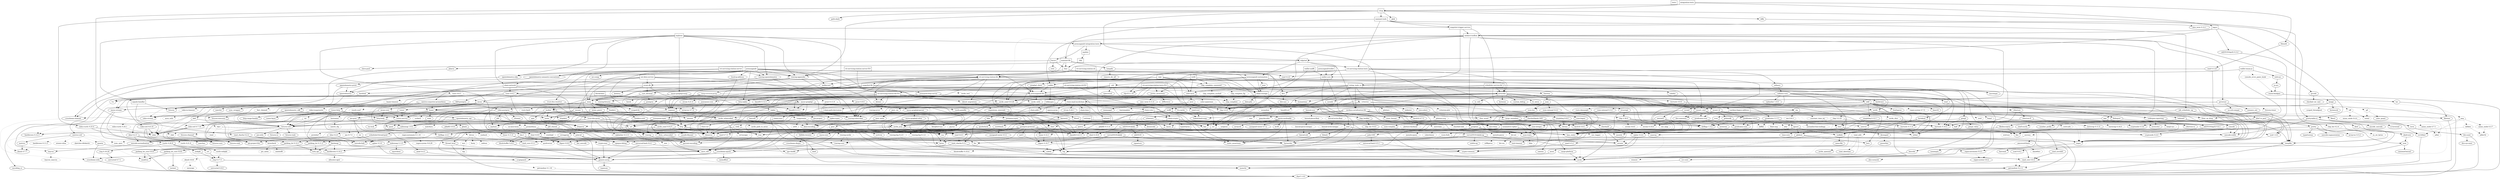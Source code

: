 digraph {
    0 [ label = "tests" shape = box]
    1 [ label = "catalyst-toolbox" shape = box]
    2 [ label = "chain-addr" shape = box]
    3 [ label = "chain-core" shape = box]
    4 [ label = "chain-ser" shape = box]
    5 [ label = "chain-crypto" shape = box]
    6 [ label = "typed-bytes" shape = box]
    7 [ label = "chain-impl-mockchain" shape = box]
    8 [ label = "cardano-legacy-address" shape = box]
    9 [ label = "chain-time" shape = box]
    10 [ label = "chain-vote" shape = box]
    11 [ label = "imhamt" shape = box]
    12 [ label = "sparse-array" shape = box]
    13 [ label = "chain-storage" shape = box]
    14 [ label = "jcli" shape = box]
    15 [ label = "jormungandr-lib" shape = box]
    16 [ label = "jormungandr-automation" shape = box]
    17 [ label = "jortestkit" shape = box]
    18 [ label = "jormungandr-integration-tests" shape = box]
    19 [ label = "hersir" shape = box]
    20 [ label = "thor" shape = box]
    21 [ label = "loki" shape = box]
    22 [ label = "mjolnir" shape = box]
    23 [ label = "snapshot-lib" shape = box]
    24 [ label = "symmetric-cipher" shape = box]
    25 [ label = "vit-servicing-station-lib" shape = box]
    26 [ label = "event-db" shape = box]
    27 [ label = "vit-servicing-station-tests" shape = box]
    28 [ label = "wallet" shape = box]
    29 [ label = "chain-path-derivation" shape = box]
    30 [ label = "hdkeygen" shape = box]
    31 [ label = "chain-network" shape = box]
    32 [ label = "jormungandrwallet" shape = box]
    33 [ label = "wallet-core" shape = box]
    34 [ label = "wallet-wasm-js" shape = box]
    35 [ label = "wallet-uniffi" shape = box]
    36 [ label = "jormungandr" shape = box]
    37 [ label = "explorer" shape = box]
    38 [ label = "settings" shape = box]
    39 [ label = "blockchain" shape = box]
    40 [ label = "vit-servicing-station-cli" shape = box]
    41 [ label = "vit-servicing-station-server" shape = box]
    42 [ label = "iapyx" shape = box]
    43 [ label = "valgrind" shape = box]
    44 [ label = "vitup" shape = box]
    45 [ label = "mainnet-lib" shape = box]
    46 [ label = "mainnet-tools" shape = box]
    47 [ label = "scheduler-service-lib" shape = box]
    48 [ label = "signals-handler" shape = box]
    49 [ label = "snapshot-trigger-service" shape = box]
    50 [ label = "voting_tools_rs" shape = box]
    51 [ label = "integration-tests" shape = box]
    52 [ label = "cat-data-service" shape = box]
    53 [ label = "audit" shape = box]
    54 [ label = "vit-servicing-station-cli-f10" shape = box]
    55 [ label = "vit-servicing-station-lib-f10" shape = box]
    56 [ label = "vit-servicing-station-server-f10" shape = box]
    57 [ label = "vit-servicing-station-tests-f10" shape = box]
    58 [ label = "sign" shape = box]
    59 [ label = "assert_fs" ]
    60 [ label = "bech32 0.8.1" ]
    61 [ label = "clap 4.4.8" ]
    62 [ label = "color-eyre" ]
    63 [ label = "csv" ]
    64 [ label = "fraction" ]
    65 [ label = "futures" ]
    66 [ label = "gag" ]
    67 [ label = "governor" ]
    68 [ label = "graphql_client" ]
    69 [ label = "hex" ]
    70 [ label = "image" ]
    71 [ label = "itertools 0.10.5" ]
    72 [ label = "once_cell" ]
    73 [ label = "qrcode" ]
    74 [ label = "quircs" ]
    75 [ label = "rand 0.8.5" ]
    76 [ label = "rand_chacha 0.3.1" ]
    77 [ label = "rayon" ]
    78 [ label = "regex" ]
    79 [ label = "reqwest" ]
    80 [ label = "rust_decimal" ]
    81 [ label = "serde" ]
    82 [ label = "serde_json" ]
    83 [ label = "serde_yaml 0.9.27" ]
    84 [ label = "sscanf" ]
    85 [ label = "thiserror" ]
    86 [ label = "time" ]
    87 [ label = "tokio" ]
    88 [ label = "tracing" ]
    89 [ label = "tracing-subscriber" ]
    90 [ label = "url" ]
    91 [ label = "cryptoxide 0.4.4" ]
    92 [ label = "proptest" ]
    93 [ label = "quickcheck" ]
    94 [ label = "curve25519-dalek-ng" ]
    95 [ label = "ed25519-bip32 0.4.1" ]
    96 [ label = "ed25519-dalek" ]
    97 [ label = "generic-array" ]
    98 [ label = "rand_core 0.6.4" ]
    99 [ label = "sha2 0.10.8" ]
    100 [ label = "lazy_static" ]
    101 [ label = "num-integer" ]
    102 [ label = "strum 0.24.1" ]
    103 [ label = "cbor_event" ]
    104 [ label = "base64 0.21.5" ]
    105 [ label = "const_format" ]
    106 [ label = "criterion" style = dashed]
    107 [ label = "data-pile" ]
    108 [ label = "sled" ]
    109 [ label = "tempfile" ]
    110 [ label = "base64 0.13.1" ]
    111 [ label = "bincode" ]
    112 [ label = "bytes" ]
    113 [ label = "clap_complete" ]
    114 [ label = "gtmpl" ]
    115 [ label = "rpassword" ]
    116 [ label = "serde_yaml 0.8.26" ]
    117 [ label = "http" ]
    118 [ label = "humantime" ]
    119 [ label = "parity-multiaddr" ]
    120 [ label = "serde_with" ]
    121 [ label = "assert_cmd" ]
    122 [ label = "bytesize" ]
    123 [ label = "custom_debug" ]
    124 [ label = "flate2" ]
    125 [ label = "fs_extra" ]
    126 [ label = "json" ]
    127 [ label = "keynesis" ]
    128 [ label = "log" ]
    129 [ label = "netstat2" ]
    130 [ label = "os_info" ]
    131 [ label = "poldercast" ]
    132 [ label = "predicates 2.1.5" ]
    133 [ label = "prost 0.9.0" ]
    134 [ label = "semver" ]
    135 [ label = "sysinfo" ]
    136 [ label = "tar" ]
    137 [ label = "tokio-stream" ]
    138 [ label = "tonic 0.6.2" ]
    139 [ label = "warp" ]
    140 [ label = "zip" ]
    141 [ label = "console" ]
    142 [ label = "dialoguer" ]
    143 [ label = "indicatif" ]
    144 [ label = "sha-1" ]
    145 [ label = "sha2 0.9.9" ]
    146 [ label = "bech32 0.7.3" ]
    147 [ label = "yaml-rust" ]
    148 [ label = "ctrlc" ]
    149 [ label = "slave-pool" ]
    150 [ label = "cocoon" ]
    151 [ label = "dirs" ]
    152 [ label = "serde_test" style = dashed]
    153 [ label = "zeroize" ]
    154 [ label = "diesel" ]
    155 [ label = "diesel_migrations" ]
    156 [ label = "dotenv" ]
    157 [ label = "http-zipkin" ]
    158 [ label = "notify" ]
    159 [ label = "r2d2" ]
    160 [ label = "simplelog 0.8.0" ]
    161 [ label = "tracing-futures" ]
    162 [ label = "bb8" ]
    163 [ label = "bb8-postgres" ]
    164 [ label = "chrono" ]
    165 [ label = "dotenvy" ]
    166 [ label = "tokio-postgres" ]
    167 [ label = "cfg-if 0.1.10" ]
    168 [ label = "dyn-clone" ]
    169 [ label = "fake" ]
    170 [ label = "hyper" ]
    171 [ label = "postgres" ]
    172 [ label = "pretty_assertions" ]
    173 [ label = "rand 0.7.3" ]
    174 [ label = "rand_core 0.5.1" ]
    175 [ label = "refinery" ]
    176 [ label = "hashlink" ]
    177 [ label = "http-body" ]
    178 [ label = "pin-project" ]
    179 [ label = "clear_on_drop" ]
    180 [ label = "console_error_panic_hook" style = dashed]
    181 [ label = "getrandom 0.2.11" ]
    182 [ label = "js-sys" ]
    183 [ label = "wasm-bindgen" ]
    184 [ label = "web-sys" ]
    185 [ label = "uniffi" ]
    186 [ label = "arc-swap" ]
    187 [ label = "jsonrpsee-core" ]
    188 [ label = "jsonrpsee-http-server" ]
    189 [ label = "linked-hash-map" ]
    190 [ label = "local-ip-address" ]
    191 [ label = "lru" ]
    192 [ label = "opentelemetry" ]
    193 [ label = "opentelemetry-otlp" ]
    194 [ label = "opentelemetry-semantic-conventions" ]
    195 [ label = "prometheus" style = dashed]
    196 [ label = "tokio-util 0.6.10" ]
    197 [ label = "tracing-appender" ]
    198 [ label = "tracing-opentelemetry" ]
    199 [ label = "trust-dns-resolver" ]
    200 [ label = "anyhow" ]
    201 [ label = "async-graphql" ]
    202 [ label = "async-graphql-warp" ]
    203 [ label = "futures-channel" ]
    204 [ label = "futures-util" ]
    205 [ label = "ed25519-bip32 0.3.2" ]
    206 [ label = "prettytable-rs" ]
    207 [ label = "warp-reverse-proxy" ]
    208 [ label = "diffy" ]
    209 [ label = "glob" ]
    210 [ label = "path-slash" ]
    211 [ label = "rustls 0.20.9" ]
    212 [ label = "rustls-pemfile" ]
    213 [ label = "tempdir" ]
    214 [ label = "tokio-rustls 0.23.4" ]
    215 [ label = "uuid 0.8.2" ]
    216 [ label = "walkdir" ]
    217 [ label = "cardano-serialization-lib" ]
    218 [ label = "pharos" ]
    219 [ label = "job_scheduler_ng" ]
    220 [ label = "num-traits" ]
    221 [ label = "uuid 1.6.0" ]
    222 [ label = "bytekind" ]
    223 [ label = "cddl" ]
    224 [ label = "ciborium" ]
    225 [ label = "dashmap" ]
    226 [ label = "microtype" ]
    227 [ label = "nonempty" ]
    228 [ label = "validity" ]
    229 [ label = "cfg-if 1.0.0" ]
    230 [ label = "libmath" ]
    231 [ label = "rand_chacha 0.2.2" ]
    232 [ label = "axum" ]
    233 [ label = "metrics" ]
    234 [ label = "metrics-exporter-prometheus" ]
    235 [ label = "tower-http" ]
    236 [ label = "clap_complete_command" ]
    237 [ label = "base64 0.12.3" ]
    238 [ label = "structopt" ]
    239 [ label = "itertools 0.9.0" ]
    240 [ label = "strum 0.21.0" ]
    241 [ label = "anstyle" ]
    242 [ label = "doc-comment" ]
    243 [ label = "globwalk" ]
    244 [ label = "predicates 3.0.4" ]
    245 [ label = "predicates-core" ]
    246 [ label = "predicates-tree" ]
    247 [ label = "clap_builder" ]
    248 [ label = "backtrace" ]
    249 [ label = "color-spantrace" style = dashed]
    250 [ label = "eyre" ]
    251 [ label = "indenter" ]
    252 [ label = "owo-colors" ]
    253 [ label = "tracing-error" style = dashed]
    254 [ label = "csv-core" ]
    255 [ label = "itoa" ]
    256 [ label = "ryu" ]
    257 [ label = "num" ]
    258 [ label = "futures-core" ]
    259 [ label = "futures-executor" ]
    260 [ label = "futures-io" ]
    261 [ label = "futures-sink" ]
    262 [ label = "futures-task" ]
    263 [ label = "filedescriptor" ]
    264 [ label = "futures-timer" style = dashed]
    265 [ label = "no-std-compat" ]
    266 [ label = "nonzero_ext" ]
    267 [ label = "parking_lot 0.12.1" ]
    268 [ label = "smallvec" ]
    269 [ label = "bytemuck" ]
    270 [ label = "byteorder" ]
    271 [ label = "color_quant" ]
    272 [ label = "gif" style = dashed]
    273 [ label = "jpeg-decoder" style = dashed]
    274 [ label = "num-iter" ]
    275 [ label = "num-rational 0.3.2" ]
    276 [ label = "png" style = dashed]
    277 [ label = "scoped_threadpool" style = dashed]
    278 [ label = "tiff" style = dashed]
    279 [ label = "either" ]
    280 [ label = "checked_int_cast" ]
    281 [ label = "ppv-lite86" ]
    282 [ label = "rayon-core" ]
    283 [ label = "aho-corasick" ]
    284 [ label = "memchr" ]
    285 [ label = "regex-automata 0.4.3" ]
    286 [ label = "regex-syntax 0.8.2" ]
    287 [ label = "serde_urlencoded" ]
    288 [ label = "tower-service" ]
    289 [ label = "arrayvec 0.7.4" ]
    290 [ label = "borsh" style = dashed]
    291 [ label = "rkyv" style = dashed]
    292 [ label = "indexmap 2.1.0" ]
    293 [ label = "unsafe-libyaml" ]
    294 [ label = "deranged" ]
    295 [ label = "powerfmt" ]
    296 [ label = "time-core" ]
    297 [ label = "mio" style = dashed]
    298 [ label = "num_cpus" style = dashed]
    299 [ label = "pin-project-lite" ]
    300 [ label = "tracing-core" ]
    301 [ label = "matchers" style = dashed]
    302 [ label = "nu-ansi-term" style = dashed]
    303 [ label = "sharded-slab" style = dashed]
    304 [ label = "thread_local" ]
    305 [ label = "tracing-log 0.2.0" style = dashed]
    306 [ label = "tracing-serde" style = dashed]
    307 [ label = "form_urlencoded" ]
    308 [ label = "idna 0.4.0" ]
    309 [ label = "percent-encoding" ]
    310 [ label = "bit-set" style = dashed]
    311 [ label = "bit-vec" style = dashed]
    312 [ label = "bitflags 2.4.1" ]
    313 [ label = "rand_xorshift" ]
    314 [ label = "rusty-fork" style = dashed]
    315 [ label = "unarray" ]
    316 [ label = "env_logger" style = dashed]
    317 [ label = "digest 0.9.0" ]
    318 [ label = "subtle-ng" ]
    319 [ label = "curve25519-dalek" ]
    320 [ label = "ed25519" ]
    321 [ label = "typenum" ]
    322 [ label = "digest 0.10.7" ]
    323 [ label = "atty" style = dashed]
    324 [ label = "cast" style = dashed]
    325 [ label = "clap 2.34.0" ]
    326 [ label = "criterion-plot" style = dashed]
    327 [ label = "oorandom" style = dashed]
    328 [ label = "plotters" style = dashed]
    329 [ label = "serde_cbor" style = dashed]
    330 [ label = "tinytemplate" style = dashed]
    331 [ label = "memmap2" ]
    332 [ label = "crc32fast" ]
    333 [ label = "crossbeam-epoch" ]
    334 [ label = "crossbeam-utils" ]
    335 [ label = "fxhash" ]
    336 [ label = "libc" ]
    337 [ label = "parking_lot 0.11.2" ]
    338 [ label = "fastrand" ]
    339 [ label = "gtmpl_value" ]
    340 [ label = "indexmap 1.9.3" ]
    341 [ label = "fnv" ]
    342 [ label = "arrayref" ]
    343 [ label = "bs58" ]
    344 [ label = "data-encoding" ]
    345 [ label = "multihash" ]
    346 [ label = "static_assertions" ]
    347 [ label = "unsigned-varint 0.7.2" ]
    348 [ label = "bstr" ]
    349 [ label = "wait-timeout" ]
    350 [ label = "miniz_oxide 0.7.1" style = dashed]
    351 [ label = "cryptoxide 0.3.6" ]
    352 [ label = "bitflags 1.3.2" ]
    353 [ label = "difflib" style = dashed]
    354 [ label = "float-cmp" style = dashed]
    355 [ label = "normalize-line-endings" style = dashed]
    356 [ label = "filetime" ]
    357 [ label = "tokio-util 0.7.10" ]
    358 [ label = "async-stream" ]
    359 [ label = "h2" style = dashed]
    360 [ label = "hyper-timeout" style = dashed]
    361 [ label = "tower" ]
    362 [ label = "tower-layer" ]
    363 [ label = "headers" ]
    364 [ label = "mime" ]
    365 [ label = "mime_guess" ]
    366 [ label = "multer" ]
    367 [ label = "scoped-tls" ]
    368 [ label = "tokio-rustls 0.24.1" style = dashed]
    369 [ label = "tokio-tungstenite" style = dashed]
    370 [ label = "aes 0.8.3" style = dashed]
    371 [ label = "bzip2" style = dashed]
    372 [ label = "constant_time_eq" style = dashed]
    373 [ label = "hmac 0.12.1" ]
    374 [ label = "pbkdf2 0.11.0" style = dashed]
    375 [ label = "sha1" ]
    376 [ label = "zstd" style = dashed]
    377 [ label = "unicode-width" ]
    378 [ label = "shell-words" ]
    379 [ label = "number_prefix" ]
    380 [ label = "block-buffer 0.9.0" ]
    381 [ label = "opaque-debug" ]
    382 [ label = "crossbeam-channel" ]
    383 [ label = "aes-gcm" ]
    384 [ label = "chacha20poly1305" ]
    385 [ label = "hmac 0.11.0" ]
    386 [ label = "pbkdf2 0.9.0" ]
    387 [ label = "dirs-sys" ]
    388 [ label = "libsqlite3-sys" style = dashed]
    389 [ label = "pq-sys" style = dashed]
    390 [ label = "migrations_internals" ]
    391 [ label = "zipkin" ]
    392 [ label = "scheduled-thread-pool" ]
    393 [ label = "termcolor" ]
    394 [ label = "fallible-iterator" ]
    395 [ label = "phf" ]
    396 [ label = "postgres-protocol" ]
    397 [ label = "postgres-types" ]
    398 [ label = "whoami" ]
    399 [ label = "deunicode" ]
    400 [ label = "url-escape" style = dashed]
    401 [ label = "httparse" ]
    402 [ label = "httpdate" ]
    403 [ label = "socket2" style = dashed]
    404 [ label = "want" ]
    405 [ label = "ansi_term 0.11.0" ]
    406 [ label = "difference" ]
    407 [ label = "getrandom 0.1.16" style = dashed]
    408 [ label = "refinery-core" ]
    409 [ label = "hashbrown 0.14.2" ]
    410 [ label = "camino" ]
    411 [ label = "cargo_metadata" ]
    412 [ label = "beef" ]
    413 [ label = "jsonrpsee-types" ]
    414 [ label = "rustc-hash" style = dashed]
    415 [ label = "globset" ]
    416 [ label = "unicase" ]
    417 [ label = "hashbrown 0.12.3" ]
    418 [ label = "opentelemetry_api" ]
    419 [ label = "opentelemetry_sdk" ]
    420 [ label = "opentelemetry-proto" ]
    421 [ label = "prost 0.11.9" style = dashed]
    422 [ label = "tonic 0.8.3" style = dashed]
    423 [ label = "protobuf" style = dashed]
    424 [ label = "slab" style = dashed]
    425 [ label = "tracing-log 0.1.4" style = dashed]
    426 [ label = "lru-cache" ]
    427 [ label = "resolv-conf" style = dashed]
    428 [ label = "trust-dns-proto" ]
    429 [ label = "async-graphql-parser" ]
    430 [ label = "async-graphql-value" ]
    431 [ label = "fast_chemail" style = dashed]
    432 [ label = "pin-utils" ]
    433 [ label = "encode_unicode" ]
    434 [ label = "is-terminal" ]
    435 [ label = "term" ]
    436 [ label = "ansi_term 0.12.1" ]
    437 [ label = "ring 0.16.20" ]
    438 [ label = "sct" ]
    439 [ label = "webpki" ]
    440 [ label = "rand 0.4.6" ]
    441 [ label = "remove_dir_all" ]
    442 [ label = "same-file" ]
    443 [ label = "num-bigint" ]
    444 [ label = "schemars" ]
    445 [ label = "cron" ]
    446 [ label = "libm" style = dashed]
    447 [ label = "abnf_to_pest" ]
    448 [ label = "base16" ]
    449 [ label = "base64-url" style = dashed]
    450 [ label = "clap 3.2.25" style = dashed]
    451 [ label = "codespan-reporting" ]
    452 [ label = "hexf-parse" ]
    453 [ label = "itertools 0.11.0" ]
    454 [ label = "lexical-core" ]
    455 [ label = "pest_meta" ]
    456 [ label = "pest_vm" ]
    457 [ label = "regex-syntax 0.7.5" style = dashed]
    458 [ label = "simplelog 0.12.1" ]
    459 [ label = "uriparse" style = dashed]
    460 [ label = "ciborium-io" ]
    461 [ label = "ciborium-ll" ]
    462 [ label = "lock_api" ]
    463 [ label = "parking_lot_core 0.9.9" ]
    464 [ label = "secrecy" style = dashed]
    465 [ label = "rand 0.3.23" ]
    466 [ label = "axum-core" ]
    467 [ label = "matchit" ]
    468 [ label = "serde_path_to_error" style = dashed]
    469 [ label = "sync_wrapper" ]
    470 [ label = "ahash 0.7.7" ]
    471 [ label = "ipnet" ]
    472 [ label = "metrics-util" ]
    473 [ label = "quanta" ]
    474 [ label = "http-range-header" ]
    475 [ label = "clap_complete_fig" style = dashed]
    476 [ label = "clap_complete_nushell" style = dashed]
    477 [ label = "ignore" ]
    478 [ label = "termtree" ]
    479 [ label = "anstream" style = dashed]
    480 [ label = "clap_lex 0.6.0" ]
    481 [ label = "strsim 0.10.0" style = dashed]
    482 [ label = "rustc-demangle" ]
    483 [ label = "num-complex" ]
    484 [ label = "num-rational 0.4.2" ]
    485 [ label = "weezl" style = dashed]
    486 [ label = "deflate" style = dashed]
    487 [ label = "miniz_oxide 0.3.7" style = dashed]
    488 [ label = "miniz_oxide 0.4.4" style = dashed]
    489 [ label = "crossbeam-deque" ]
    490 [ label = "bitvec" style = dashed]
    491 [ label = "bytecheck" style = dashed]
    492 [ label = "ptr_meta" style = dashed]
    493 [ label = "rend" style = dashed]
    494 [ label = "seahash" style = dashed]
    495 [ label = "tinyvec" ]
    496 [ label = "equivalent" ]
    497 [ label = "regex-automata 0.1.10" style = dashed]
    498 [ label = "overload" style = dashed]
    499 [ label = "unicode-bidi" ]
    500 [ label = "unicode-normalization" ]
    501 [ label = "quick-error" style = dashed]
    502 [ label = "subtle" ]
    503 [ label = "signature" ]
    504 [ label = "block-buffer 0.10.4" style = dashed]
    505 [ label = "crypto-common" ]
    506 [ label = "strsim 0.8.0" style = dashed]
    507 [ label = "textwrap 0.11.0" ]
    508 [ label = "vec_map" style = dashed]
    509 [ label = "plotters-backend" style = dashed]
    510 [ label = "plotters-svg" style = dashed]
    511 [ label = "half" ]
    512 [ label = "memoffset" ]
    513 [ label = "scopeguard" ]
    514 [ label = "instant" ]
    515 [ label = "parking_lot_core 0.8.6" ]
    516 [ label = "unsigned-varint 0.5.1" ]
    517 [ label = "adler" style = dashed]
    518 [ label = "tokio-io-timeout" style = dashed]
    519 [ label = "headers-core" ]
    520 [ label = "encoding_rs" ]
    521 [ label = "spin" ]
    522 [ label = "rustls 0.21.9" style = dashed]
    523 [ label = "tungstenite" style = dashed]
    524 [ label = "cipher 0.4.4" ]
    525 [ label = "bzip2-sys" style = dashed]
    526 [ label = "password-hash" style = dashed]
    527 [ label = "zstd-safe" style = dashed]
    528 [ label = "aead 0.4.3" ]
    529 [ label = "aes 0.7.5" style = dashed]
    530 [ label = "cipher 0.3.0" ]
    531 [ label = "ctr" ]
    532 [ label = "ghash" ]
    533 [ label = "aead 0.5.2" ]
    534 [ label = "chacha20" ]
    535 [ label = "poly1305" ]
    536 [ label = "crypto-mac" ]
    537 [ label = "lazycell" ]
    538 [ label = "zipkin-types" ]
    539 [ label = "phf_shared" ]
    540 [ label = "md-5" ]
    541 [ label = "stringprep" ]
    542 [ label = "try-lock" ]
    543 [ label = "siphasher 1.0.0" ]
    544 [ label = "toml" ]
    545 [ label = "ahash 0.8.6" style = dashed]
    546 [ label = "allocator-api2" style = dashed]
    547 [ label = "cargo-platform" ]
    548 [ label = "hostname" style = dashed]
    549 [ label = "idna 0.2.3" ]
    550 [ label = "pest" ]
    551 [ label = "ascii_utils" style = dashed]
    552 [ label = "dirs-next" ]
    553 [ label = "untrusted 0.7.1" ]
    554 [ label = "ring 0.17.5" ]
    555 [ label = "untrusted 0.9.0" ]
    556 [ label = "nom" ]
    557 [ label = "abnf" ]
    558 [ label = "pretty" ]
    559 [ label = "clap_lex 0.2.4" style = dashed]
    560 [ label = "textwrap 0.16.0" style = dashed]
    561 [ label = "lexical-parse-float" style = dashed]
    562 [ label = "lexical-parse-integer" style = dashed]
    563 [ label = "lexical-util" ]
    564 [ label = "lexical-write-float" style = dashed]
    565 [ label = "lexical-write-integer" style = dashed]
    566 [ label = "atomic-shim" style = dashed]
    567 [ label = "hashbrown 0.11.2" style = dashed]
    568 [ label = "sketches-ddsketch" style = dashed]
    569 [ label = "anstyle-parse" style = dashed]
    570 [ label = "anstyle-query" style = dashed]
    571 [ label = "colorchoice" style = dashed]
    572 [ label = "utf8parse" style = dashed]
    573 [ label = "adler32" style = dashed]
    574 [ label = "funty" style = dashed]
    575 [ label = "radium" style = dashed]
    576 [ label = "tap" style = dashed]
    577 [ label = "wyz" style = dashed]
    578 [ label = "simdutf8" style = dashed]
    579 [ label = "tinyvec_macros" style = dashed]
    580 [ label = "regex-syntax 0.6.29" style = dashed]
    581 [ label = "rustls-webpki" style = dashed]
    582 [ label = "utf-8" style = dashed]
    583 [ label = "inout" ]
    584 [ label = "base64ct" style = dashed]
    585 [ label = "zstd-sys" style = dashed]
    586 [ label = "polyval" ]
    587 [ label = "universal-hash 0.5.1" ]
    588 [ label = "siphasher 0.3.11" ]
    589 [ label = "finl_unicode" ]
    590 [ label = "serde_spanned" ]
    591 [ label = "toml_datetime" ]
    592 [ label = "toml_edit" style = dashed]
    593 [ label = "zerocopy" style = dashed]
    594 [ label = "match_cfg" style = dashed]
    595 [ label = "matches" ]
    596 [ label = "ucd-trie" ]
    597 [ label = "dirs-sys-next" ]
    598 [ label = "minimal-lexical" ]
    599 [ label = "abnf-core" ]
    600 [ label = "arrayvec 0.5.2" ]
    601 [ label = "typed-arena" ]
    602 [ label = "unicode-segmentation" ]
    603 [ label = "os_str_bytes" style = dashed]
    604 [ label = "universal-hash 0.4.1" ]
    605 [ label = "winnow" style = dashed]
    1 -> 62 [ ]
    1 -> 66 [ ]
    1 -> 67 [ ]
    1 -> 18 [ ]
    1 -> 73 [ ]
    1 -> 74 [ ]
    1 -> 84 [ ]
    1 -> 24 [ ]
    1 -> 25 [ style = dotted]
    1 -> 28 [ ]
    2 -> 3 [ ]
    2 -> 5 [ ]
    3 -> 4 [ ]
    4 -> 85 [ ]
    5 -> 60 [ ]
    5 -> 94 [ ]
    5 -> 95 [ ]
    5 -> 96 [ ]
    5 -> 69 [ ]
    5 -> 92 [ style = dotted]
    5 -> 93 [ style = dotted]
    5 -> 77 [ ]
    5 -> 99 [ ]
    5 -> 6 [ ]
    7 -> 8 [ ]
    7 -> 2 [ ]
    7 -> 9 [ ]
    7 -> 10 [ ]
    7 -> 11 [ ]
    7 -> 12 [ ]
    7 -> 102 [ ]
    8 -> 103 [ ]
    8 -> 95 [ ]
    9 -> 3 [ ]
    9 -> 92 [ style = dotted]
    9 -> 93 [ style = dotted]
    10 -> 104 [ ]
    10 -> 3 [ ]
    10 -> 5 [ ]
    10 -> 105 [ ]
    10 -> 101 [ ]
    10 -> 88 [ ]
    11 -> 92 [ style = dotted]
    11 -> 85 [ ]
    13 -> 106 [ style = dotted]
    13 -> 107 [ ]
    13 -> 98 [ style = dotted]
    13 -> 108 [ ]
    13 -> 109 [ style = dotted]
    13 -> 85 [ ]
    14 -> 111 [ ]
    14 -> 113 [ ]
    14 -> 114 [ ]
    14 -> 15 [ ]
    14 -> 79 [ ]
    14 -> 115 [ ]
    14 -> 116 [ ]
    15 -> 7 [ ]
    15 -> 117 [ ]
    15 -> 118 [ ]
    15 -> 119 [ ]
    15 -> 120 [ ]
    16 -> 121 [ ]
    16 -> 13 [ ]
    16 -> 68 [ ]
    16 -> 14 [ ]
    16 -> 17 [ ]
    16 -> 126 [ ]
    16 -> 129 [ ]
    16 -> 131 [ ]
    16 -> 138 [ ]
    16 -> 89 [ ]
    17 -> 59 [ ]
    17 -> 110 [ ]
    17 -> 60 [ ]
    17 -> 122 [ ]
    17 -> 63 [ ]
    17 -> 123 [ ]
    17 -> 142 [ ]
    17 -> 125 [ ]
    17 -> 69 [ ]
    17 -> 118 [ ]
    17 -> 143 [ ]
    17 -> 130 [ ]
    17 -> 132 [ ]
    17 -> 79 [ ]
    17 -> 134 [ ]
    17 -> 116 [ ]
    17 -> 144 [ ]
    17 -> 145 [ ]
    17 -> 135 [ ]
    17 -> 136 [ ]
    17 -> 139 [ ]
    17 -> 140 [ ]
    18 -> 146 [ ]
    18 -> 19 [ ]
    18 -> 22 [ ]
    19 -> 148 [ ]
    19 -> 149 [ ]
    19 -> 20 [ ]
    20 -> 150 [ ]
    20 -> 151 [ ]
    20 -> 16 [ ]
    21 -> 20 [ ]
    22 -> 21 [ ]
    23 -> 64 [ ]
    23 -> 15 [ ]
    23 -> 79 [ ]
    23 -> 80 [ ]
    23 -> 152 [ style = dotted]
    23 -> 83 [ ]
    24 -> 91 [ ]
    24 -> 75 [ ]
    24 -> 85 [ ]
    24 -> 153 [ ]
    25 -> 61 [ ]
    25 -> 155 [ ]
    25 -> 156 [ ]
    25 -> 26 [ ]
    25 -> 157 [ ]
    25 -> 71 [ ]
    25 -> 158 [ ]
    25 -> 160 [ ]
    25 -> 23 [ ]
    25 -> 161 [ ]
    25 -> 89 [ ]
    25 -> 139 [ ]
    26 -> 163 [ ]
    26 -> 165 [ ]
    26 -> 80 [ ]
    26 -> 85 [ ]
    27 -> 121 [ ]
    27 -> 167 [ ]
    27 -> 168 [ ]
    27 -> 169 [ ]
    27 -> 17 [ ]
    27 -> 172 [ ]
    27 -> 175 [ ]
    27 -> 25 [ ]
    28 -> 176 [ ]
    28 -> 30 [ ]
    28 -> 71 [ ]
    28 -> 15 [ ]
    29 -> 85 [ ]
    30 -> 8 [ ]
    30 -> 2 [ ]
    30 -> 29 [ ]
    31 -> 5 [ ]
    31 -> 65 [ ]
    31 -> 85 [ ]
    31 -> 138 [ ]
    32 -> 33 [ ]
    33 -> 146 [ ]
    33 -> 24 [ ]
    33 -> 28 [ ]
    34 -> 179 [ ]
    34 -> 180 [ style = dotted]
    34 -> 33 [ ]
    34 -> 184 [ ]
    35 -> 185 [ ]
    35 -> 33 [ ]
    36 -> 186 [ ]
    36 -> 31 [ ]
    36 -> 13 [ ]
    36 -> 61 [ ]
    36 -> 157 [ ]
    36 -> 15 [ ]
    36 -> 188 [ ]
    36 -> 190 [ ]
    36 -> 193 [ ]
    36 -> 194 [ ]
    36 -> 131 [ ]
    36 -> 195 [ style = dotted]
    36 -> 79 [ ]
    36 -> 116 [ ]
    36 -> 197 [ ]
    36 -> 198 [ ]
    36 -> 199 [ ]
    36 -> 139 [ ]
    37 -> 200 [ ]
    37 -> 202 [ ]
    37 -> 31 [ ]
    37 -> 157 [ ]
    37 -> 18 [ ]
    37 -> 193 [ ]
    37 -> 194 [ ]
    37 -> 197 [ ]
    37 -> 198 [ ]
    38 -> 108 [ ]
    38 -> 85 [ ]
    39 -> 7 [ ]
    39 -> 191 [ ]
    40 -> 63 [ ]
    40 -> 25 [ ]
    41 -> 193 [ ]
    41 -> 194 [ ]
    41 -> 197 [ ]
    41 -> 198 [ ]
    41 -> 25 [ ]
    42 -> 1 [ ]
    42 -> 205 [ ]
    42 -> 206 [ ]
    42 -> 43 [ ]
    43 -> 16 [ ]
    43 -> 27 [ ]
    43 -> 33 [ ]
    43 -> 207 [ ]
    44 -> 208 [ ]
    44 -> 209 [ ]
    44 -> 46 [ ]
    44 -> 210 [ ]
    44 -> 214 [ ]
    44 -> 197 [ ]
    44 -> 215 [ ]
    44 -> 43 [ ]
    45 -> 217 [ ]
    45 -> 218 [ ]
    45 -> 23 [ ]
    45 -> 213 [ ]
    45 -> 20 [ ]
    46 -> 219 [ ]
    46 -> 45 [ ]
    46 -> 206 [ ]
    46 -> 49 [ ]
    46 -> 27 [ ]
    47 -> 164 [ ]
    47 -> 61 [ ]
    47 -> 65 [ ]
    47 -> 17 [ ]
    47 -> 221 [ ]
    48 -> 65 [ ]
    48 -> 87 [ ]
    49 -> 1 [ ]
    49 -> 47 [ ]
    49 -> 48 [ ]
    49 -> 50 [ ]
    50 -> 222 [ ]
    50 -> 217 [ ]
    50 -> 223 [ ]
    50 -> 61 [ ]
    50 -> 62 [ ]
    50 -> 225 [ ]
    50 -> 151 [ ]
    50 -> 226 [ ]
    50 -> 227 [ ]
    50 -> 92 [ ]
    50 -> 77 [ ]
    50 -> 80 [ ]
    50 -> 228 [ ]
    51 -> 42 [ ]
    51 -> 230 [ ]
    51 -> 231 [ ]
    51 -> 44 [ ]
    52 -> 232 [ ]
    52 -> 61 [ ]
    52 -> 26 [ ]
    52 -> 234 [ ]
    52 -> 120 [ ]
    52 -> 235 [ ]
    52 -> 89 [ ]
    53 -> 13 [ ]
    53 -> 236 [ ]
    53 -> 62 [ ]
    53 -> 116 [ ]
    53 -> 28 [ ]
    54 -> 63 [ ]
    54 -> 173 [ ]
    54 -> 109 [ ]
    54 -> 55 [ ]
    55 -> 237 [ ]
    55 -> 155 [ ]
    55 -> 156 [ ]
    55 -> 157 [ ]
    55 -> 239 [ ]
    55 -> 158 [ ]
    55 -> 160 [ ]
    55 -> 238 [ ]
    55 -> 240 [ ]
    55 -> 161 [ ]
    55 -> 89 [ ]
    55 -> 139 [ ]
    56 -> 197 [ ]
    56 -> 55 [ ]
    57 -> 121 [ ]
    57 -> 167 [ ]
    57 -> 7 [ ]
    57 -> 168 [ ]
    57 -> 169 [ ]
    57 -> 17 [ ]
    57 -> 172 [ ]
    57 -> 55 [ ]
    58 -> 13 [ ]
    58 -> 236 [ ]
    58 -> 62 [ ]
    58 -> 15 [ ]
    58 -> 79 [ ]
    58 -> 116 [ ]
    59 -> 242 [ ]
    59 -> 243 [ ]
    59 -> 244 [ ]
    59 -> 246 [ ]
    59 -> 109 [ ]
    61 -> 247 [ ]
    62 -> 248 [ ]
    62 -> 249 [ style = dotted]
    62 -> 250 [ ]
    63 -> 254 [ ]
    63 -> 255 [ ]
    63 -> 256 [ ]
    63 -> 81 [ ]
    64 -> 100 [ style = dotted]
    64 -> 257 [ ]
    65 -> 259 [ style = dotted]
    66 -> 263 [ ]
    66 -> 109 [ ]
    67 -> 65 [ style = dotted]
    67 -> 264 [ style = dotted]
    67 -> 265 [ ]
    67 -> 266 [ ]
    67 -> 267 [ ]
    67 -> 75 [ style = dotted]
    68 -> 82 [ ]
    70 -> 269 [ ]
    70 -> 272 [ style = dotted]
    70 -> 274 [ ]
    70 -> 275 [ ]
    70 -> 276 [ style = dotted]
    70 -> 277 [ style = dotted]
    70 -> 278 [ style = dotted]
    71 -> 279 [ ]
    73 -> 280 [ ]
    73 -> 70 [ style = dotted]
    74 -> 220 [ ]
    74 -> 85 [ ]
    75 -> 76 [ style = dotted]
    76 -> 281 [ ]
    76 -> 98 [ ]
    77 -> 279 [ ]
    77 -> 282 [ ]
    78 -> 285 [ ]
    79 -> 104 [ ]
    79 -> 204 [ ]
    79 -> 117 [ ]
    79 -> 82 [ style = dotted]
    79 -> 287 [ ]
    79 -> 288 [ ]
    79 -> 90 [ ]
    80 -> 289 [ ]
    80 -> 290 [ style = dotted]
    80 -> 171 [ style = dotted]
    80 -> 291 [ style = dotted]
    82 -> 255 [ ]
    82 -> 256 [ ]
    82 -> 81 [ ]
    83 -> 292 [ ]
    83 -> 255 [ ]
    83 -> 256 [ ]
    83 -> 81 [ ]
    83 -> 293 [ ]
    84 -> 105 [ ]
    84 -> 100 [ ]
    84 -> 78 [ ]
    86 -> 294 [ ]
    86 -> 255 [ style = dotted]
    86 -> 296 [ ]
    87 -> 112 [ style = dotted]
    87 -> 297 [ style = dotted]
    87 -> 298 [ style = dotted]
    87 -> 267 [ style = dotted]
    87 -> 299 [ ]
    88 -> 128 [ style = dotted]
    88 -> 299 [ ]
    88 -> 300 [ ]
    89 -> 301 [ style = dotted]
    89 -> 302 [ style = dotted]
    89 -> 78 [ style = dotted]
    89 -> 82 [ style = dotted]
    89 -> 303 [ style = dotted]
    89 -> 268 [ style = dotted]
    89 -> 304 [ style = dotted]
    89 -> 86 [ style = dotted]
    89 -> 88 [ style = dotted]
    89 -> 305 [ style = dotted]
    89 -> 306 [ style = dotted]
    90 -> 307 [ ]
    90 -> 308 [ ]
    90 -> 81 [ style = dotted]
    92 -> 310 [ style = dotted]
    92 -> 312 [ ]
    92 -> 100 [ style = dotted]
    92 -> 220 [ ]
    92 -> 75 [ ]
    92 -> 313 [ ]
    92 -> 286 [ style = dotted]
    92 -> 314 [ style = dotted]
    92 -> 315 [ ]
    93 -> 316 [ style = dotted]
    93 -> 173 [ ]
    94 -> 270 [ ]
    94 -> 317 [ ]
    94 -> 98 [ ]
    94 -> 318 [ ]
    94 -> 153 [ ]
    95 -> 91 [ ]
    96 -> 319 [ ]
    96 -> 320 [ ]
    96 -> 173 [ style = dotted]
    96 -> 81 [ style = dotted]
    96 -> 145 [ ]
    97 -> 321 [ ]
    98 -> 181 [ style = dotted]
    99 -> 322 [ ]
    101 -> 220 [ ]
    106 -> 325 [ style = dashed]
    106 -> 326 [ style = dashed]
    106 -> 63 [ style = dashed]
    106 -> 65 [ style = dotted]
    106 -> 100 [ style = dashed]
    106 -> 327 [ style = dashed]
    106 -> 328 [ style = dashed]
    106 -> 77 [ style = dashed]
    106 -> 78 [ style = dashed]
    106 -> 329 [ style = dashed]
    106 -> 330 [ style = dashed]
    106 -> 87 [ style = dotted]
    106 -> 216 [ style = dashed]
    107 -> 331 [ ]
    108 -> 332 [ ]
    108 -> 333 [ ]
    108 -> 335 [ ]
    108 -> 336 [ ]
    108 -> 128 [ ]
    108 -> 337 [ ]
    109 -> 229 [ ]
    109 -> 338 [ ]
    111 -> 81 [ ]
    112 -> 81 [ style = dotted]
    113 -> 61 [ ]
    114 -> 339 [ ]
    114 -> 71 [ ]
    114 -> 100 [ ]
    114 -> 309 [ ]
    115 -> 82 [ ]
    116 -> 340 [ ]
    116 -> 256 [ ]
    116 -> 147 [ ]
    117 -> 112 [ ]
    117 -> 341 [ ]
    117 -> 255 [ ]
    119 -> 342 [ ]
    119 -> 343 [ ]
    119 -> 270 [ ]
    119 -> 344 [ ]
    119 -> 345 [ ]
    119 -> 346 [ ]
    119 -> 347 [ ]
    119 -> 90 [ style = dotted]
    120 -> 110 [ style = dotted]
    120 -> 164 [ style = dotted]
    120 -> 69 [ style = dotted]
    120 -> 340 [ style = dotted]
    120 -> 82 [ style = dotted]
    120 -> 86 [ style = dotted]
    121 -> 348 [ ]
    121 -> 242 [ ]
    121 -> 244 [ ]
    121 -> 246 [ ]
    121 -> 349 [ ]
    124 -> 332 [ ]
    124 -> 350 [ style = dotted]
    127 -> 351 [ ]
    127 -> 69 [ ]
    127 -> 76 [ ]
    127 -> 85 [ ]
    128 -> 81 [ style = dotted]
    129 -> 352 [ ]
    129 -> 336 [ ]
    129 -> 85 [ ]
    130 -> 128 [ ]
    131 -> 127 [ ]
    131 -> 191 [ ]
    132 -> 353 [ style = dotted]
    132 -> 354 [ style = dotted]
    132 -> 71 [ ]
    132 -> 355 [ style = dotted]
    132 -> 245 [ ]
    132 -> 78 [ style = dotted]
    133 -> 112 [ ]
    134 -> 81 [ style = dotted]
    135 -> 77 [ style = dotted]
    136 -> 356 [ ]
    137 -> 357 [ style = dotted]
    138 -> 358 [ ]
    138 -> 110 [ ]
    138 -> 360 [ style = dotted]
    138 -> 309 [ ]
    138 -> 133 [ style = dotted]
    138 -> 137 [ ]
    138 -> 196 [ ]
    138 -> 361 [ style = dotted]
    138 -> 161 [ style = dotted]
    139 -> 363 [ ]
    139 -> 170 [ ]
    139 -> 365 [ ]
    139 -> 366 [ style = dotted]
    139 -> 178 [ ]
    139 -> 212 [ ]
    139 -> 367 [ ]
    139 -> 82 [ ]
    139 -> 287 [ ]
    139 -> 368 [ style = dotted]
    139 -> 137 [ ]
    139 -> 369 [ style = dotted]
    140 -> 370 [ style = dotted]
    140 -> 270 [ ]
    140 -> 371 [ style = dotted]
    140 -> 372 [ style = dotted]
    140 -> 124 [ style = dotted]
    140 -> 374 [ style = dotted]
    140 -> 375 [ style = dotted]
    140 -> 86 [ style = dotted]
    140 -> 376 [ style = dotted]
    141 -> 100 [ ]
    141 -> 336 [ ]
    141 -> 377 [ style = dotted]
    142 -> 141 [ ]
    142 -> 378 [ ]
    142 -> 109 [ style = dotted]
    142 -> 153 [ style = dotted]
    143 -> 141 [ ]
    143 -> 379 [ ]
    143 -> 78 [ ]
    144 -> 380 [ ]
    144 -> 229 [ ]
    144 -> 317 [ ]
    144 -> 381 [ ]
    145 -> 380 [ ]
    145 -> 229 [ ]
    145 -> 317 [ ]
    145 -> 381 [ ]
    147 -> 189 [ ]
    149 -> 382 [ ]
    150 -> 383 [ ]
    150 -> 384 [ ]
    150 -> 386 [ ]
    150 -> 75 [ ]
    151 -> 387 [ ]
    152 -> 81 [ style = dashed]
    154 -> 352 [ style = dotted]
    154 -> 270 [ ]
    154 -> 164 [ style = dotted]
    154 -> 388 [ style = dotted]
    154 -> 389 [ style = dotted]
    154 -> 159 [ style = dotted]
    154 -> 82 [ style = dotted]
    155 -> 390 [ ]
    157 -> 117 [ ]
    157 -> 391 [ ]
    158 -> 352 [ ]
    158 -> 382 [ style = dotted]
    158 -> 356 [ ]
    158 -> 336 [ ]
    158 -> 216 [ ]
    159 -> 128 [ ]
    159 -> 392 [ ]
    160 -> 164 [ ]
    160 -> 128 [ ]
    160 -> 393 [ style = dotted]
    161 -> 178 [ style = dotted]
    161 -> 88 [ ]
    162 -> 204 [ ]
    162 -> 87 [ ]
    163 -> 162 [ ]
    163 -> 166 [ ]
    164 -> 220 [ ]
    164 -> 81 [ style = dotted]
    166 -> 204 [ ]
    166 -> 309 [ ]
    166 -> 395 [ ]
    166 -> 397 [ ]
    166 -> 357 [ ]
    166 -> 398 [ ]
    169 -> 164 [ style = dotted]
    169 -> 399 [ ]
    169 -> 117 [ style = dotted]
    169 -> 75 [ ]
    169 -> 400 [ style = dotted]
    170 -> 359 [ style = dotted]
    170 -> 177 [ ]
    170 -> 401 [ ]
    170 -> 402 [ ]
    170 -> 403 [ style = dotted]
    170 -> 288 [ ]
    170 -> 404 [ ]
    171 -> 166 [ ]
    172 -> 405 [ ]
    172 -> 406 [ ]
    173 -> 174 [ ]
    174 -> 407 [ style = dotted]
    175 -> 408 [ ]
    176 -> 409 [ ]
    177 -> 117 [ ]
    177 -> 299 [ ]
    180 -> 183 [ style = dashed]
    181 -> 229 [ ]
    182 -> 183 [ ]
    183 -> 229 [ ]
    184 -> 182 [ ]
    185 -> 200 [ ]
    185 -> 112 [ ]
    185 -> 411 [ ]
    185 -> 128 [ ]
    185 -> 72 [ ]
    185 -> 346 [ ]
    187 -> 289 [ style = dotted]
    187 -> 170 [ style = dotted]
    187 -> 413 [ ]
    187 -> 75 [ style = dotted]
    187 -> 414 [ style = dotted]
    188 -> 415 [ ]
    188 -> 187 [ ]
    188 -> 100 [ ]
    188 -> 416 [ ]
    190 -> 85 [ ]
    191 -> 417 [ style = dotted]
    192 -> 419 [ ]
    193 -> 420 [ ]
    194 -> 192 [ ]
    195 -> 341 [ style = dashed]
    195 -> 100 [ style = dashed]
    195 -> 284 [ style = dashed]
    195 -> 267 [ style = dashed]
    195 -> 423 [ style = dotted]
    195 -> 85 [ style = dashed]
    196 -> 258 [ ]
    196 -> 261 [ ]
    196 -> 424 [ style = dotted]
    196 -> 87 [ ]
    197 -> 382 [ ]
    197 -> 85 [ ]
    197 -> 89 [ ]
    198 -> 192 [ ]
    198 -> 425 [ style = dotted]
    198 -> 89 [ ]
    199 -> 426 [ ]
    199 -> 427 [ style = dotted]
    199 -> 428 [ ]
    201 -> 429 [ ]
    201 -> 358 [ ]
    201 -> 110 [ ]
    201 -> 431 [ style = dotted]
    201 -> 366 [ ]
    201 -> 220 [ ]
    201 -> 72 [ ]
    201 -> 78 [ ]
    201 -> 287 [ ]
    201 -> 346 [ ]
    201 -> 109 [ ]
    202 -> 201 [ ]
    202 -> 139 [ ]
    203 -> 258 [ ]
    203 -> 261 [ style = dotted]
    204 -> 203 [ style = dotted]
    204 -> 260 [ style = dotted]
    204 -> 262 [ ]
    204 -> 284 [ style = dotted]
    204 -> 299 [ ]
    204 -> 432 [ ]
    204 -> 424 [ style = dotted]
    205 -> 351 [ ]
    206 -> 63 [ style = dotted]
    206 -> 433 [ ]
    206 -> 434 [ ]
    206 -> 100 [ ]
    206 -> 435 [ ]
    206 -> 377 [ ]
    207 -> 100 [ ]
    207 -> 79 [ ]
    207 -> 139 [ ]
    208 -> 436 [ ]
    211 -> 128 [ style = dotted]
    211 -> 437 [ ]
    211 -> 438 [ ]
    211 -> 439 [ ]
    212 -> 104 [ ]
    213 -> 440 [ ]
    213 -> 441 [ ]
    214 -> 211 [ ]
    214 -> 87 [ ]
    215 -> 181 [ style = dotted]
    215 -> 81 [ style = dotted]
    216 -> 442 [ ]
    217 -> 146 [ ]
    217 -> 103 [ ]
    217 -> 179 [ ]
    217 -> 95 [ ]
    217 -> 69 [ ]
    217 -> 71 [ ]
    217 -> 189 [ ]
    217 -> 443 [ ]
    217 -> 75 [ ]
    217 -> 444 [ ]
    217 -> 145 [ ]
    218 -> 65 [ ]
    219 -> 445 [ ]
    219 -> 221 [ ]
    220 -> 446 [ style = dotted]
    221 -> 181 [ style = dotted]
    221 -> 81 [ style = dotted]
    222 -> 69 [ style = dotted]
    222 -> 81 [ ]
    222 -> 315 [ ]
    223 -> 447 [ ]
    223 -> 448 [ ]
    223 -> 449 [ style = dotted]
    223 -> 164 [ style = dotted]
    223 -> 224 [ style = dotted]
    223 -> 450 [ style = dotted]
    223 -> 451 [ ]
    223 -> 344 [ ]
    223 -> 452 [ ]
    223 -> 453 [ ]
    223 -> 454 [ ]
    223 -> 456 [ ]
    223 -> 78 [ ]
    223 -> 457 [ style = dotted]
    223 -> 82 [ style = dotted]
    223 -> 458 [ ]
    223 -> 459 [ style = dotted]
    224 -> 461 [ ]
    224 -> 81 [ ]
    225 -> 409 [ ]
    225 -> 462 [ ]
    225 -> 72 [ ]
    225 -> 463 [ ]
    226 -> 464 [ style = dotted]
    227 -> 81 [ style = dotted]
    230 -> 465 [ ]
    231 -> 281 [ ]
    231 -> 174 [ ]
    232 -> 466 [ ]
    232 -> 352 [ ]
    232 -> 170 [ ]
    232 -> 467 [ ]
    232 -> 82 [ style = dotted]
    232 -> 468 [ style = dotted]
    232 -> 287 [ style = dotted]
    232 -> 469 [ ]
    232 -> 361 [ ]
    233 -> 470 [ ]
    234 -> 170 [ style = dotted]
    234 -> 340 [ ]
    234 -> 471 [ style = dotted]
    234 -> 472 [ ]
    234 -> 85 [ ]
    235 -> 312 [ ]
    235 -> 204 [ ]
    235 -> 177 [ ]
    235 -> 474 [ ]
    235 -> 362 [ ]
    235 -> 288 [ ]
    236 -> 475 [ style = dotted]
    236 -> 476 [ style = dotted]
    238 -> 325 [ ]
    238 -> 100 [ ]
    239 -> 279 [ ]
    243 -> 352 [ ]
    243 -> 477 [ ]
    244 -> 241 [ ]
    244 -> 353 [ style = dotted]
    244 -> 453 [ ]
    244 -> 245 [ ]
    246 -> 245 [ ]
    246 -> 478 [ ]
    247 -> 479 [ style = dotted]
    247 -> 480 [ ]
    247 -> 481 [ style = dotted]
    248 -> 229 [ ]
    248 -> 482 [ ]
    249 -> 252 [ style = dashed]
    249 -> 253 [ style = dashed]
    250 -> 251 [ ]
    250 -> 72 [ ]
    253 -> 89 [ style = dashed]
    254 -> 284 [ ]
    257 -> 483 [ ]
    257 -> 274 [ ]
    257 -> 484 [ ]
    259 -> 204 [ ]
    263 -> 336 [ ]
    263 -> 85 [ ]
    267 -> 462 [ ]
    267 -> 463 [ ]
    272 -> 271 [ style = dashed]
    272 -> 485 [ style = dashed]
    273 -> 77 [ style = dotted]
    274 -> 101 [ ]
    275 -> 101 [ ]
    276 -> 352 [ style = dashed]
    276 -> 332 [ style = dashed]
    276 -> 486 [ style = dotted]
    276 -> 487 [ style = dashed]
    278 -> 273 [ style = dashed]
    278 -> 488 [ style = dashed]
    278 -> 485 [ style = dashed]
    282 -> 489 [ ]
    283 -> 284 [ style = dotted]
    285 -> 283 [ style = dotted]
    285 -> 286 [ style = dotted]
    287 -> 307 [ ]
    287 -> 255 [ ]
    287 -> 256 [ ]
    287 -> 81 [ ]
    291 -> 490 [ style = dotted]
    291 -> 417 [ style = dotted]
    291 -> 493 [ style = dotted]
    291 -> 494 [ style = dashed]
    291 -> 495 [ style = dotted]
    291 -> 221 [ style = dotted]
    292 -> 496 [ ]
    292 -> 409 [ ]
    294 -> 295 [ style = dotted]
    294 -> 81 [ style = dotted]
    297 -> 128 [ style = dotted]
    300 -> 72 [ style = dotted]
    301 -> 497 [ style = dashed]
    302 -> 498 [ style = dashed]
    303 -> 100 [ style = dashed]
    304 -> 229 [ ]
    304 -> 72 [ ]
    305 -> 128 [ style = dashed]
    305 -> 300 [ style = dashed]
    306 -> 81 [ style = dashed]
    306 -> 300 [ style = dashed]
    307 -> 309 [ ]
    308 -> 499 [ ]
    308 -> 500 [ ]
    310 -> 311 [ style = dashed]
    313 -> 98 [ ]
    314 -> 341 [ style = dashed]
    314 -> 501 [ style = dashed]
    314 -> 109 [ style = dashed]
    314 -> 349 [ style = dotted]
    316 -> 128 [ style = dashed]
    316 -> 78 [ style = dotted]
    317 -> 97 [ ]
    319 -> 270 [ ]
    319 -> 317 [ ]
    319 -> 174 [ ]
    319 -> 502 [ ]
    319 -> 153 [ ]
    320 -> 503 [ ]
    322 -> 504 [ style = dotted]
    322 -> 505 [ ]
    322 -> 502 [ style = dotted]
    325 -> 323 [ style = dotted]
    325 -> 352 [ ]
    325 -> 506 [ style = dotted]
    325 -> 507 [ ]
    325 -> 508 [ style = dotted]
    326 -> 324 [ style = dashed]
    326 -> 71 [ style = dashed]
    328 -> 220 [ style = dashed]
    328 -> 510 [ style = dotted]
    329 -> 511 [ style = dashed]
    329 -> 81 [ style = dashed]
    330 -> 82 [ style = dashed]
    332 -> 229 [ ]
    333 -> 334 [ ]
    333 -> 512 [ ]
    333 -> 513 [ ]
    334 -> 229 [ ]
    335 -> 270 [ ]
    337 -> 462 [ ]
    337 -> 515 [ ]
    340 -> 417 [ ]
    340 -> 81 [ style = dotted]
    345 -> 97 [ ]
    345 -> 516 [ ]
    348 -> 285 [ style = dotted]
    348 -> 81 [ style = dotted]
    350 -> 517 [ style = dashed]
    354 -> 220 [ style = dotted]
    356 -> 229 [ ]
    357 -> 258 [ ]
    357 -> 261 [ ]
    357 -> 87 [ ]
    357 -> 88 [ style = dotted]
    358 -> 258 [ ]
    358 -> 299 [ ]
    359 -> 204 [ style = dashed]
    359 -> 117 [ style = dashed]
    359 -> 292 [ style = dashed]
    359 -> 357 [ style = dashed]
    360 -> 170 [ style = dashed]
    360 -> 518 [ style = dashed]
    361 -> 204 [ style = dotted]
    361 -> 340 [ style = dotted]
    361 -> 178 [ style = dotted]
    361 -> 75 [ style = dotted]
    361 -> 357 [ style = dotted]
    361 -> 362 [ ]
    361 -> 288 [ ]
    363 -> 104 [ ]
    363 -> 519 [ ]
    363 -> 402 [ ]
    363 -> 364 [ ]
    363 -> 375 [ ]
    365 -> 364 [ ]
    365 -> 416 [ ]
    366 -> 520 [ ]
    366 -> 204 [ ]
    366 -> 117 [ ]
    366 -> 401 [ ]
    366 -> 128 [ ]
    366 -> 364 [ ]
    366 -> 521 [ ]
    368 -> 522 [ style = dashed]
    368 -> 87 [ style = dashed]
    369 -> 204 [ style = dashed]
    369 -> 87 [ style = dashed]
    369 -> 523 [ style = dashed]
    370 -> 524 [ style = dashed]
    371 -> 525 [ style = dashed]
    373 -> 322 [ ]
    374 -> 373 [ style = dotted]
    374 -> 526 [ style = dotted]
    374 -> 99 [ style = dotted]
    375 -> 322 [ ]
    376 -> 527 [ style = dashed]
    380 -> 97 [ ]
    382 -> 334 [ style = dotted]
    383 -> 528 [ ]
    383 -> 529 [ style = dotted]
    383 -> 531 [ ]
    383 -> 532 [ ]
    384 -> 533 [ ]
    384 -> 534 [ ]
    384 -> 535 [ ]
    385 -> 536 [ ]
    385 -> 317 [ ]
    386 -> 385 [ style = dotted]
    386 -> 145 [ style = dotted]
    390 -> 154 [ ]
    391 -> 537 [ ]
    391 -> 128 [ ]
    391 -> 299 [ ]
    391 -> 75 [ ]
    391 -> 538 [ ]
    392 -> 267 [ ]
    395 -> 539 [ ]
    396 -> 104 [ ]
    396 -> 270 [ ]
    396 -> 112 [ ]
    396 -> 394 [ ]
    396 -> 373 [ ]
    396 -> 540 [ ]
    396 -> 284 [ ]
    396 -> 75 [ ]
    396 -> 99 [ ]
    396 -> 541 [ ]
    397 -> 164 [ style = dotted]
    397 -> 396 [ ]
    397 -> 82 [ style = dotted]
    400 -> 309 [ style = dashed]
    404 -> 542 [ ]
    407 -> 229 [ style = dashed]
    408 -> 100 [ ]
    408 -> 171 [ style = dotted]
    408 -> 78 [ ]
    408 -> 543 [ ]
    408 -> 85 [ ]
    408 -> 86 [ ]
    408 -> 544 [ ]
    408 -> 90 [ ]
    408 -> 216 [ ]
    409 -> 545 [ style = dotted]
    409 -> 546 [ style = dotted]
    410 -> 81 [ style = dotted]
    411 -> 410 [ ]
    411 -> 547 [ ]
    411 -> 134 [ ]
    411 -> 82 [ ]
    412 -> 81 [ style = dotted]
    413 -> 200 [ ]
    413 -> 412 [ ]
    413 -> 82 [ ]
    413 -> 85 [ ]
    413 -> 88 [ ]
    415 -> 348 [ ]
    415 -> 341 [ ]
    415 -> 128 [ style = dotted]
    415 -> 78 [ ]
    417 -> 470 [ style = dotted]
    418 -> 341 [ style = dotted]
    418 -> 204 [ ]
    418 -> 340 [ ]
    418 -> 72 [ ]
    418 -> 85 [ ]
    419 -> 382 [ style = dotted]
    419 -> 225 [ style = dotted]
    419 -> 259 [ ]
    419 -> 418 [ ]
    419 -> 309 [ style = dotted]
    419 -> 75 [ style = dotted]
    419 -> 137 [ style = dotted]
    420 -> 65 [ ]
    420 -> 192 [ ]
    420 -> 422 [ style = dotted]
    421 -> 112 [ style = dashed]
    422 -> 358 [ style = dashed]
    422 -> 232 [ style = dotted]
    422 -> 110 [ style = dashed]
    422 -> 360 [ style = dotted]
    422 -> 421 [ style = dotted]
    422 -> 137 [ style = dashed]
    422 -> 161 [ style = dotted]
    425 -> 128 [ style = dashed]
    425 -> 300 [ style = dashed]
    426 -> 189 [ ]
    427 -> 548 [ style = dotted]
    427 -> 501 [ style = dashed]
    428 -> 344 [ ]
    428 -> 204 [ ]
    428 -> 549 [ ]
    428 -> 471 [ ]
    428 -> 100 [ ]
    428 -> 75 [ ]
    428 -> 85 [ ]
    428 -> 87 [ style = dotted]
    428 -> 88 [ ]
    428 -> 90 [ ]
    429 -> 430 [ ]
    429 -> 550 [ ]
    430 -> 112 [ ]
    430 -> 340 [ ]
    430 -> 82 [ ]
    431 -> 551 [ style = dashed]
    435 -> 552 [ ]
    437 -> 553 [ ]
    438 -> 554 [ ]
    439 -> 554 [ ]
    443 -> 101 [ ]
    443 -> 81 [ style = dotted]
    444 -> 168 [ ]
    444 -> 82 [ ]
    445 -> 164 [ ]
    445 -> 556 [ ]
    445 -> 72 [ ]
    447 -> 557 [ ]
    447 -> 340 [ ]
    447 -> 71 [ ]
    447 -> 558 [ ]
    449 -> 104 [ style = dashed]
    450 -> 323 [ style = dotted]
    450 -> 352 [ style = dashed]
    450 -> 559 [ style = dashed]
    450 -> 340 [ style = dashed]
    450 -> 72 [ style = dotted]
    450 -> 481 [ style = dotted]
    450 -> 393 [ style = dotted]
    450 -> 560 [ style = dashed]
    451 -> 393 [ ]
    451 -> 377 [ ]
    453 -> 279 [ ]
    454 -> 561 [ style = dotted]
    454 -> 564 [ style = dotted]
    455 -> 72 [ ]
    455 -> 550 [ ]
    456 -> 455 [ ]
    458 -> 128 [ ]
    458 -> 393 [ style = dotted]
    458 -> 86 [ ]
    459 -> 341 [ style = dashed]
    459 -> 100 [ style = dashed]
    461 -> 460 [ ]
    461 -> 511 [ ]
    462 -> 513 [ ]
    463 -> 229 [ ]
    463 -> 268 [ ]
    464 -> 81 [ style = dotted]
    464 -> 153 [ style = dashed]
    465 -> 336 [ ]
    465 -> 440 [ ]
    466 -> 204 [ ]
    466 -> 177 [ ]
    466 -> 364 [ ]
    466 -> 362 [ ]
    466 -> 288 [ ]
    468 -> 255 [ style = dashed]
    468 -> 81 [ style = dashed]
    472 -> 566 [ style = dotted]
    472 -> 333 [ style = dotted]
    472 -> 567 [ style = dotted]
    472 -> 233 [ ]
    472 -> 298 [ style = dotted]
    472 -> 337 [ style = dotted]
    472 -> 473 [ style = dotted]
    472 -> 568 [ style = dotted]
    473 -> 334 [ ]
    473 -> 72 [ ]
    475 -> 113 [ style = dashed]
    476 -> 113 [ style = dashed]
    477 -> 415 [ ]
    477 -> 100 [ ]
    477 -> 304 [ ]
    477 -> 216 [ ]
    479 -> 241 [ style = dashed]
    479 -> 569 [ style = dashed]
    479 -> 570 [ style = dotted]
    479 -> 571 [ style = dotted]
    483 -> 220 [ ]
    483 -> 81 [ style = dotted]
    484 -> 443 [ style = dotted]
    486 -> 573 [ style = dashed]
    486 -> 270 [ style = dashed]
    487 -> 573 [ style = dashed]
    488 -> 517 [ style = dashed]
    489 -> 333 [ style = dotted]
    490 -> 574 [ style = dashed]
    490 -> 575 [ style = dashed]
    490 -> 577 [ style = dashed]
    491 -> 492 [ style = dashed]
    491 -> 578 [ style = dotted]
    493 -> 491 [ style = dotted]
    495 -> 579 [ style = dotted]
    497 -> 580 [ style = dotted]
    500 -> 495 [ ]
    504 -> 97 [ style = dashed]
    505 -> 97 [ ]
    505 -> 98 [ style = dotted]
    507 -> 377 [ ]
    510 -> 509 [ style = dashed]
    514 -> 229 [ ]
    515 -> 514 [ ]
    515 -> 268 [ ]
    518 -> 87 [ style = dashed]
    519 -> 117 [ ]
    520 -> 229 [ ]
    522 -> 128 [ style = dotted]
    522 -> 581 [ style = dashed]
    522 -> 438 [ style = dashed]
    523 -> 270 [ style = dashed]
    523 -> 344 [ style = dotted]
    523 -> 117 [ style = dotted]
    523 -> 401 [ style = dotted]
    523 -> 128 [ style = dashed]
    523 -> 75 [ style = dashed]
    523 -> 375 [ style = dotted]
    523 -> 85 [ style = dashed]
    523 -> 90 [ style = dotted]
    523 -> 582 [ style = dashed]
    524 -> 505 [ ]
    524 -> 583 [ ]
    524 -> 153 [ style = dotted]
    525 -> 336 [ style = dashed]
    526 -> 584 [ style = dashed]
    526 -> 98 [ style = dotted]
    526 -> 502 [ style = dashed]
    527 -> 336 [ style = dashed]
    527 -> 585 [ style = dashed]
    528 -> 97 [ ]
    529 -> 229 [ style = dashed]
    529 -> 530 [ style = dashed]
    529 -> 381 [ style = dashed]
    530 -> 97 [ ]
    531 -> 530 [ ]
    532 -> 586 [ ]
    533 -> 505 [ ]
    534 -> 524 [ ]
    535 -> 381 [ ]
    535 -> 587 [ ]
    536 -> 97 [ ]
    536 -> 502 [ ]
    538 -> 344 [ ]
    539 -> 588 [ ]
    540 -> 322 [ ]
    541 -> 589 [ ]
    541 -> 499 [ ]
    541 -> 500 [ ]
    544 -> 592 [ style = dotted]
    545 -> 229 [ style = dashed]
    545 -> 593 [ style = dashed]
    547 -> 81 [ ]
    548 -> 594 [ style = dashed]
    549 -> 595 [ ]
    549 -> 499 [ ]
    549 -> 500 [ ]
    550 -> 284 [ style = dotted]
    550 -> 85 [ style = dotted]
    550 -> 596 [ ]
    552 -> 229 [ ]
    552 -> 597 [ ]
    554 -> 181 [ ]
    554 -> 555 [ ]
    556 -> 284 [ ]
    556 -> 598 [ ]
    557 -> 599 [ ]
    558 -> 600 [ ]
    558 -> 128 [ ]
    558 -> 601 [ ]
    558 -> 602 [ ]
    559 -> 603 [ style = dashed]
    561 -> 562 [ style = dashed]
    562 -> 563 [ style = dashed]
    563 -> 346 [ ]
    564 -> 565 [ style = dashed]
    565 -> 563 [ style = dashed]
    567 -> 470 [ style = dotted]
    569 -> 572 [ style = dotted]
    577 -> 576 [ style = dashed]
    581 -> 554 [ style = dashed]
    583 -> 97 [ ]
    586 -> 229 [ ]
    586 -> 381 [ ]
    586 -> 604 [ ]
    587 -> 505 [ ]
    587 -> 502 [ ]
    590 -> 81 [ style = dotted]
    591 -> 81 [ style = dotted]
    592 -> 292 [ style = dashed]
    592 -> 590 [ style = dotted]
    592 -> 591 [ style = dashed]
    592 -> 605 [ style = dashed]
    599 -> 556 [ ]
    604 -> 97 [ ]
    604 -> 502 [ ]
    605 -> 284 [ style = dotted]
}

